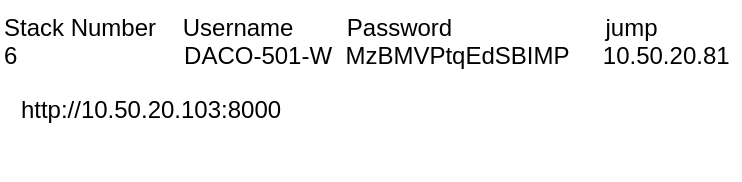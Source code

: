 <mxfile version="12.3.2" type="device" pages="1"><diagram id="epPbh0auuLa5Ld7p5t45" name="Page-1"><mxGraphModel dx="1350" dy="816" grid="1" gridSize="10" guides="1" tooltips="1" connect="1" arrows="1" fold="1" page="1" pageScale="1" pageWidth="850" pageHeight="1100" math="0" shadow="0"><root><mxCell id="0"/><mxCell id="1" parent="0"/><mxCell id="UWXhPkqrJjX2IxS7pFmt-1" value="Stack Number&amp;nbsp; &amp;nbsp; Username&amp;nbsp; &amp;nbsp; &amp;nbsp; &amp;nbsp; Password&amp;nbsp; &amp;nbsp; &amp;nbsp; &amp;nbsp; &amp;nbsp; &amp;nbsp; &amp;nbsp; &amp;nbsp; &amp;nbsp; &amp;nbsp; &amp;nbsp; &amp;nbsp;jump&lt;br&gt;            6&amp;nbsp; &amp;nbsp; &amp;nbsp; &amp;nbsp; &amp;nbsp; &amp;nbsp; &amp;nbsp; &amp;nbsp; &amp;nbsp; &amp;nbsp; &amp;nbsp; &amp;nbsp; &amp;nbsp;DACO-501-W&amp;nbsp; MzBMVPtqEdSBIMP&amp;nbsp; &amp;nbsp; &amp;nbsp;10.50.20.81" style="text;html=1;" vertex="1" parent="1"><mxGeometry x="40" y="40" width="370" height="90" as="geometry"/></mxCell><mxCell id="UWXhPkqrJjX2IxS7pFmt-3" value="http://10.50.20.103:8000" style="text;html=1;align=center;verticalAlign=middle;resizable=0;points=[];;autosize=1;" vertex="1" parent="1"><mxGeometry x="40" y="85" width="150" height="20" as="geometry"/></mxCell></root></mxGraphModel></diagram></mxfile>